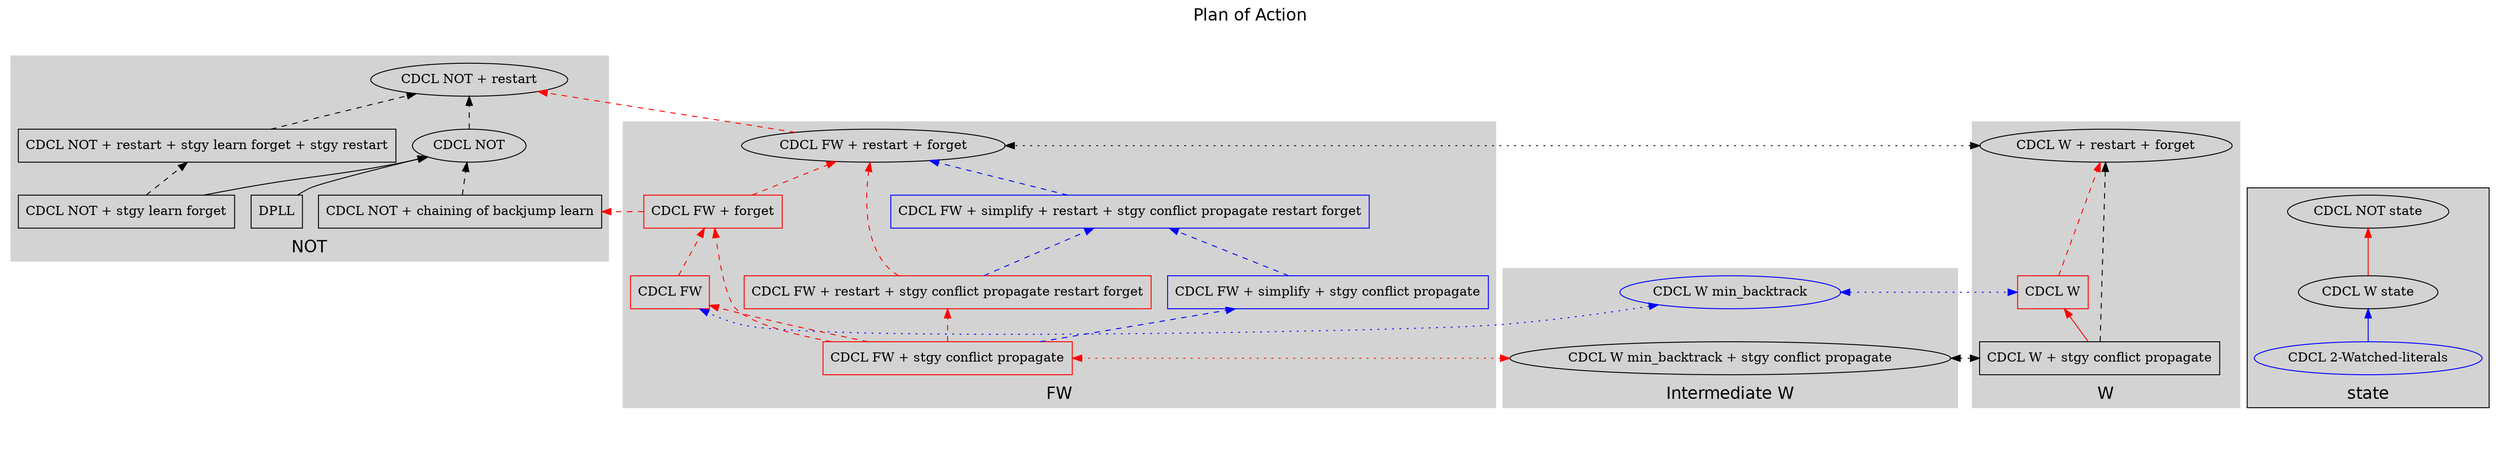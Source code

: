 //dot -o CDCL.pdf -Tpdf CDCL.dot
Digraph CDCL {
	rankdir=BT;
	graph [label="Plan of Action\n\n", labelloc=t; labeljust=center, fontname=Helvetica, fontsize=18];
	minlen=100;
	
	newrank=true;
	
	subgraph cluster_not {
		label="NOT";
		style=filled;
		color=lightgrey;
  		CDCL_NOT_restart [label="CDCL NOT + restart"];
  		CDCL_NOT [label="CDCL NOT"];
  		CDCL_NOT_restart_stgy_learn_forget_restart[label="CDCL NOT + restart + stgy learn forget + stgy restart", shape=box];
  		CDCL_NOT_chaining [label="CDCL NOT + chaining of backjump learn", shape=box];
  		DPLL [label="DPLL", shape=box];
		CDCL_NOT_stgy_learn_forget [label="CDCL NOT + stgy learn forget", shape=box];
				
		
	}

	CDCL_NOT_stgy_learn_forget -> CDCL_NOT;
	CDCL_NOT -> CDCL_NOT_restart [style=dashed];
	CDCL_NOT_stgy_learn_forget -> CDCL_NOT_restart_stgy_learn_forget_restart [style=dashed];
	CDCL_NOT_restart_stgy_learn_forget_restart -> CDCL_NOT_restart [style=dashed];
	DPLL -> CDCL_NOT;

	CDCL_NOT_chaining -> CDCL_NOT [style=dashed];
	subgraph cluster_phantom{
	  style = invis;
	  
  	  subgraph cluster_w_fw {
  		  label="Intermediate W";
  		  style=filled;
  		  color=lightgrey;
  		  CDCL_W_min_backtrack [label="CDCL W min_backtrack", color=blue];
  		  CDCL_W_min_backtrack_stgy_conflict_propagate [label="CDCL W min_backtrack + stgy conflict propagate"];
  	  }
  	  subgraph cluster_fw {
  		  style=filled;
  		  color=lightgrey;
  		  label="FW";
  		  CDCL_FW [label="CDCL FW", color=red, shape=box];
  		  CDCL_FW_forget [label="CDCL FW + forget", color=red, shape=box];
  		  CDCL_FW_stgy_conflict_propagate_restart [label="CDCL FW + restart + stgy conflict propagate restart forget", color=red, shape=box];
		  CDCL_FW_simplify_stgy_conflict_propagate_restart [label="CDCL FW + simplify + restart + stgy conflict propagate restart forget", color=blue, shape=box];
  		  CDCL_FW_stgy_conflict_propagate [label="CDCL FW + stgy conflict propagate", color=red, shape=box];
  		  CDCL_FW_simplify_stgy_conflict_propagate [label="CDCL FW + simplify + stgy conflict propagate", color=blue, shape=box];
  		  CDCL_FW_forget_restart [label="CDCL FW + restart + forget"];
	  }
	}
	CDCL_FW_stgy_conflict_propagate_restart -> CDCL_FW_forget_restart [style=dashed, color=red];
	CDCL_FW_forget -> CDCL_NOT_chaining [style=dashed, color=red];
	CDCL_FW_forget -> CDCL_FW_forget_restart [style=dashed, color=red];
	CDCL_FW_forget_restart -> CDCL_NOT_restart [style=dashed, color=red];
	CDCL_FW -> CDCL_FW_forget [style=dashed, color=red];
	CDCL_FW_stgy_conflict_propagate ->  CDCL_FW[style=dashed, color=red];
	CDCL_FW_stgy_conflict_propagate -> CDCL_FW_stgy_conflict_propagate_restart[style=dashed, color=red];

	CDCL_FW_stgy_conflict_propagate -> CDCL_FW_simplify_stgy_conflict_propagate[style=dashed, color=blue];
	CDCL_FW_stgy_conflict_propagate_restart -> CDCL_FW_simplify_stgy_conflict_propagate_restart[style=dashed, color=blue];
	CDCL_FW_simplify_stgy_conflict_propagate -> CDCL_FW_simplify_stgy_conflict_propagate_restart[style=dashed, color=blue];
	CDCL_FW_simplify_stgy_conflict_propagate_restart -> CDCL_FW_forget_restart[style=dashed, color=blue];

	subgraph cluster_w {
		label="W";
		style=filled;
		color=lightgrey;
		CDCL_W [label="CDCL W", color=red, shape=box];
		CDCL_W_forget_restart [label="CDCL W + restart + forget"];
		CDCL_W_stgy_conflict_propagate [label="CDCL W + stgy conflict propagate", shape=box];
	}
	CDCL_W -> CDCL_W_forget_restart[color=red, style=dashed];
	CDCL_W_stgy_conflict_propagate -> CDCL_W_forget_restart[style=dashed];
	CDCL_W_stgy_conflict_propagate -> CDCL_W[color=red];
	CDCL_W_forget_restart -> CDCL_FW_forget_restart[style=dotted, dir="both"];

	CDCL_W_min_backtrack -> CDCL_FW[style=dotted, dir="both", color=blue];
	CDCL_W_min_backtrack -> CDCL_W[style=dotted, dir="both", color=blue];

	CDCL_W_min_backtrack_stgy_conflict_propagate -> CDCL_W_stgy_conflict_propagate[style=dotted, dir="both"];
	CDCL_W_min_backtrack_stgy_conflict_propagate -> CDCL_FW_stgy_conflict_propagate[style=dotted, dir="both", color=red];
	CDCL_FW_stgy_conflict_propagate -> CDCL_FW_forget[style=dashed, color = red];
	

	subgraph cluster_state {
		label="state";
		style=filled;
		CDCL_NOT_state [label="CDCL NOT state"];
		CDCL_W_state [label="CDCL W state"];
		CDCL_WL [label="CDCL 2-Watched-literals", color=blue];
	}

	CDCL_W_state -> CDCL_NOT_state[color=red];
	CDCL_WL -> CDCL_W_state[color=blue];
	
	{rank=same;
		CDCL_W
		//CDCL_NOT
		CDCL_W_min_backtrack
		CDCL_FW
		
		};

	{rank=same;
		CDCL_W_forget_restart;
		CDCL_FW_forget_restart;
		
	}

	{rank=sink
		CDCL_W_min_backtrack_stgy_conflict_propagate
		CDCL_W_stgy_conflict_propagate
		CDCL_FW_stgy_conflict_propagate
	}
	
	{rank=same
		CDCL_NOT_chaining
		CDCL_FW_forget
		DPLL
		CDCL_NOT_stgy_learn_forget
		//CDCL_FW
	}
}